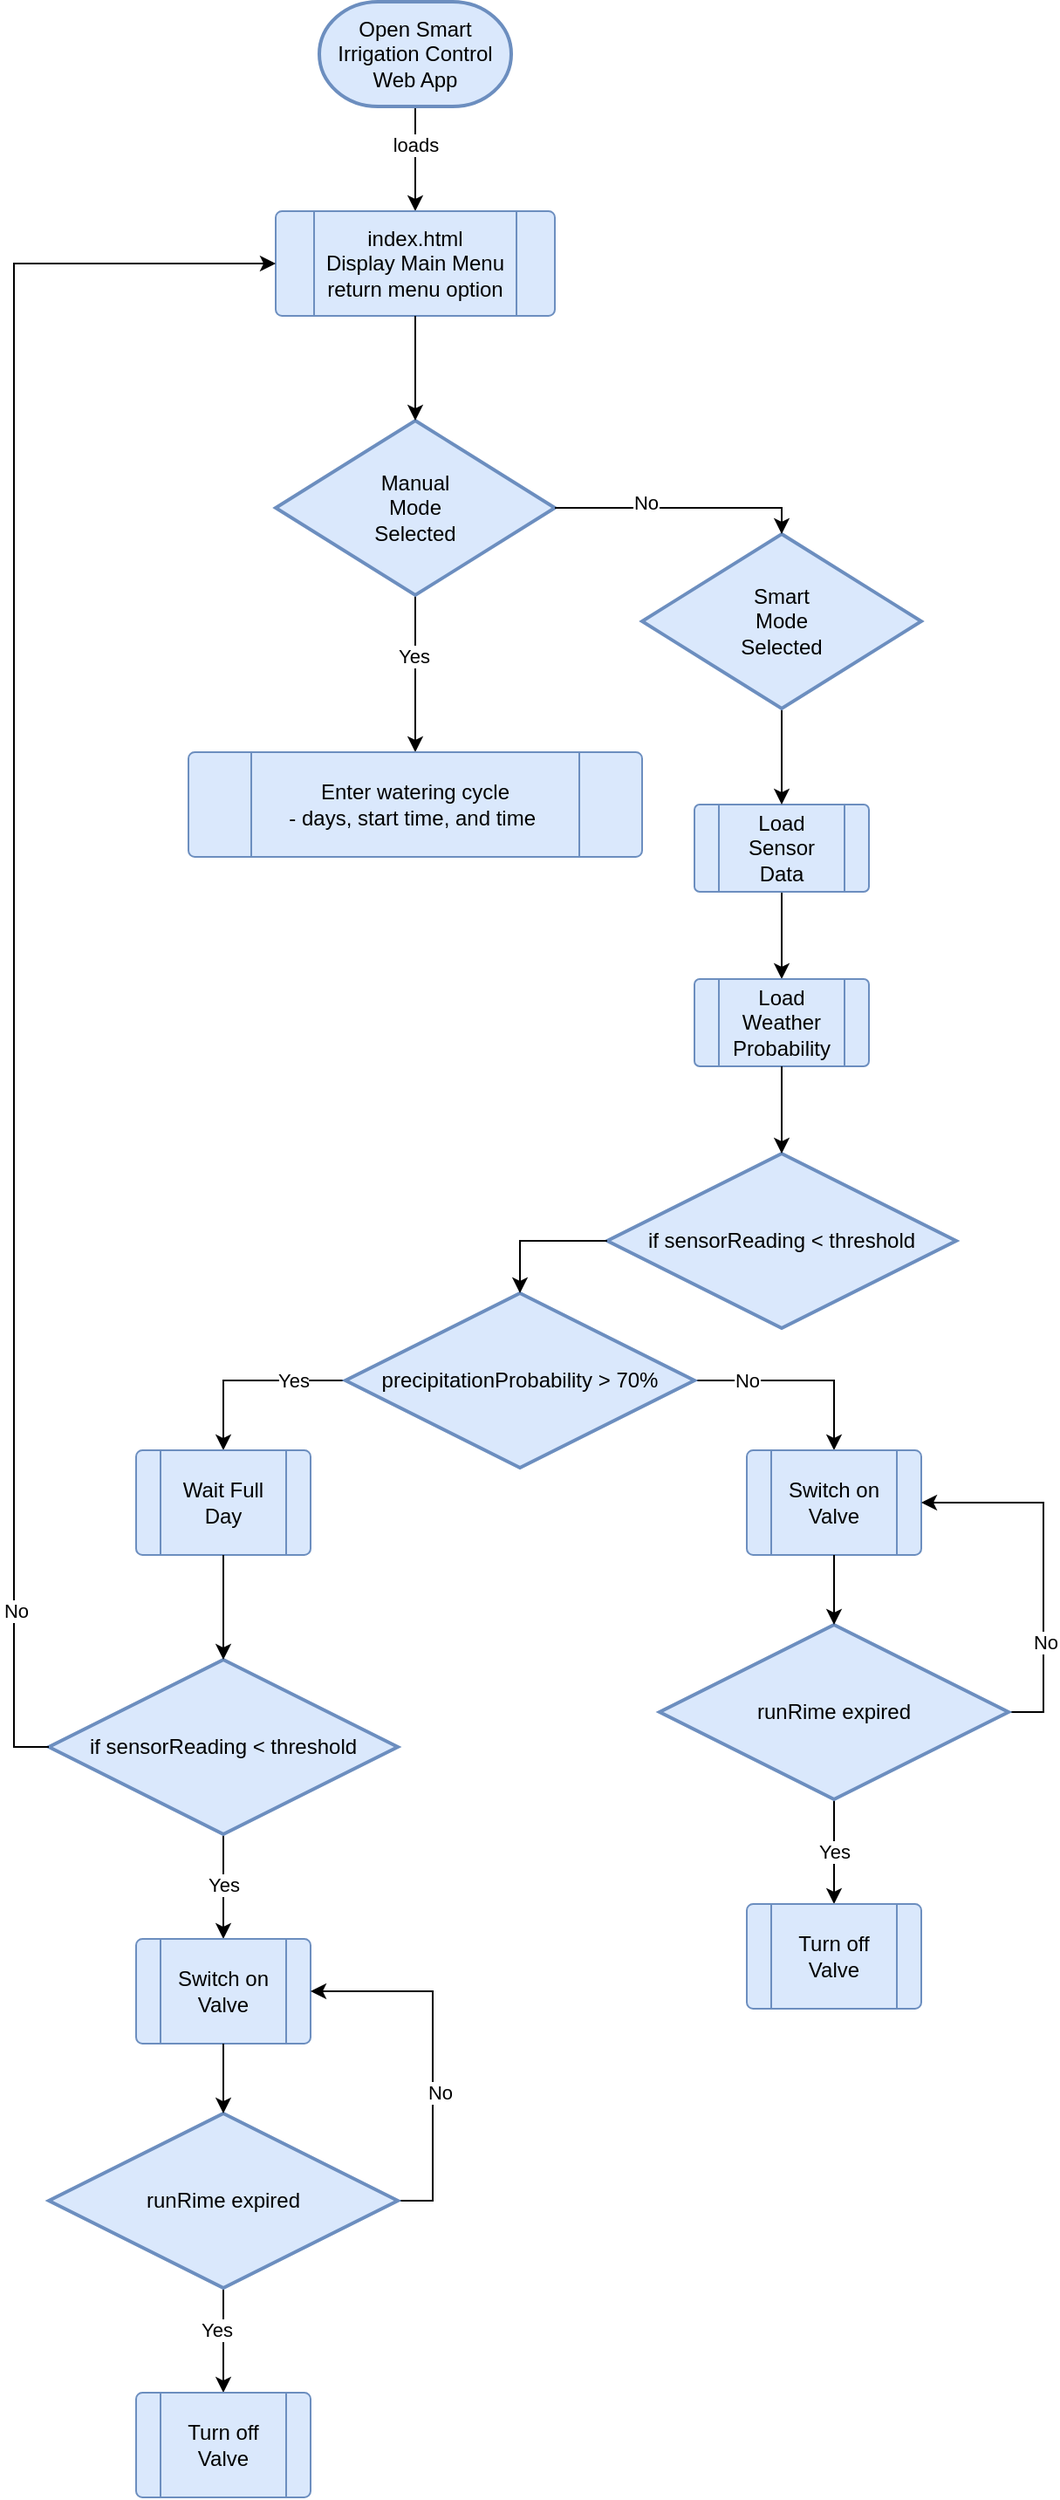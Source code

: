 <mxfile version="24.7.7">
  <diagram id="C5RBs43oDa-KdzZeNtuy" name="Page-1">
    <mxGraphModel dx="2637" dy="812" grid="1" gridSize="10" guides="1" tooltips="1" connect="1" arrows="1" fold="1" page="1" pageScale="1" pageWidth="1169" pageHeight="827" background="none" math="0" shadow="0">
      <root>
        <mxCell id="WIyWlLk6GJQsqaUBKTNV-0" />
        <mxCell id="WIyWlLk6GJQsqaUBKTNV-1" parent="WIyWlLk6GJQsqaUBKTNV-0" />
        <mxCell id="lYG3xDOw-mOF29yi0zcu-2" style="edgeStyle=orthogonalEdgeStyle;rounded=0;orthogonalLoop=1;jettySize=auto;html=1;exitX=0.5;exitY=1;exitDx=0;exitDy=0;exitPerimeter=0;entryX=0.5;entryY=0;entryDx=0;entryDy=0;" parent="WIyWlLk6GJQsqaUBKTNV-1" source="lYG3xDOw-mOF29yi0zcu-0" target="lYG3xDOw-mOF29yi0zcu-1" edge="1">
          <mxGeometry relative="1" as="geometry" />
        </mxCell>
        <mxCell id="lYG3xDOw-mOF29yi0zcu-5" value="loads" style="edgeLabel;html=1;align=center;verticalAlign=middle;resizable=0;points=[];" parent="lYG3xDOw-mOF29yi0zcu-2" vertex="1" connectable="0">
          <mxGeometry x="-0.278" relative="1" as="geometry">
            <mxPoint as="offset" />
          </mxGeometry>
        </mxCell>
        <mxCell id="lYG3xDOw-mOF29yi0zcu-0" value="Open Smart Irrigation Control Web App" style="strokeWidth=2;html=1;shape=mxgraph.flowchart.terminator;whiteSpace=wrap;fillColor=#dae8fc;strokeColor=#6c8ebf;" parent="WIyWlLk6GJQsqaUBKTNV-1" vertex="1">
          <mxGeometry x="-55" y="60" width="110" height="60" as="geometry" />
        </mxCell>
        <mxCell id="lYG3xDOw-mOF29yi0zcu-1" value="" style="verticalLabelPosition=bottom;verticalAlign=top;html=1;shape=process;whiteSpace=wrap;rounded=1;size=0.14;arcSize=6;fillColor=#dae8fc;strokeColor=#6c8ebf;" parent="WIyWlLk6GJQsqaUBKTNV-1" vertex="1">
          <mxGeometry x="-80" y="180" width="160" height="60" as="geometry" />
        </mxCell>
        <mxCell id="lYG3xDOw-mOF29yi0zcu-3" value="index.html&lt;div&gt;Display Main Menu&lt;/div&gt;&lt;div&gt;return menu option&lt;/div&gt;" style="text;html=1;align=center;verticalAlign=middle;whiteSpace=wrap;rounded=0;" parent="WIyWlLk6GJQsqaUBKTNV-1" vertex="1">
          <mxGeometry x="-60" y="195" width="120" height="30" as="geometry" />
        </mxCell>
        <mxCell id="lYG3xDOw-mOF29yi0zcu-48" style="edgeStyle=orthogonalEdgeStyle;rounded=0;orthogonalLoop=1;jettySize=auto;html=1;exitX=0.5;exitY=1;exitDx=0;exitDy=0;entryX=0.5;entryY=0;entryDx=0;entryDy=0;" parent="WIyWlLk6GJQsqaUBKTNV-1" source="lYG3xDOw-mOF29yi0zcu-8" target="lYG3xDOw-mOF29yi0zcu-45" edge="1">
          <mxGeometry relative="1" as="geometry" />
        </mxCell>
        <mxCell id="lYG3xDOw-mOF29yi0zcu-8" value="" style="verticalLabelPosition=bottom;verticalAlign=top;html=1;shape=process;whiteSpace=wrap;rounded=1;size=0.14;arcSize=6;fillColor=#dae8fc;strokeColor=#6c8ebf;" parent="WIyWlLk6GJQsqaUBKTNV-1" vertex="1">
          <mxGeometry x="160" y="520" width="100" height="50" as="geometry" />
        </mxCell>
        <mxCell id="lYG3xDOw-mOF29yi0zcu-11" value="Load Sensor Data" style="text;html=1;align=center;verticalAlign=middle;whiteSpace=wrap;rounded=0;" parent="WIyWlLk6GJQsqaUBKTNV-1" vertex="1">
          <mxGeometry x="180" y="530" width="60" height="30" as="geometry" />
        </mxCell>
        <mxCell id="lYG3xDOw-mOF29yi0zcu-38" style="edgeStyle=orthogonalEdgeStyle;rounded=0;orthogonalLoop=1;jettySize=auto;html=1;" parent="WIyWlLk6GJQsqaUBKTNV-1" source="lYG3xDOw-mOF29yi0zcu-21" target="lYG3xDOw-mOF29yi0zcu-36" edge="1">
          <mxGeometry relative="1" as="geometry" />
        </mxCell>
        <mxCell id="lYG3xDOw-mOF29yi0zcu-40" value="Yes" style="edgeLabel;html=1;align=center;verticalAlign=middle;resizable=0;points=[];" parent="lYG3xDOw-mOF29yi0zcu-38" vertex="1" connectable="0">
          <mxGeometry x="-0.23" y="-1" relative="1" as="geometry">
            <mxPoint as="offset" />
          </mxGeometry>
        </mxCell>
        <mxCell id="lYG3xDOw-mOF29yi0zcu-21" value="" style="strokeWidth=2;html=1;shape=mxgraph.flowchart.decision;whiteSpace=wrap;fillColor=#dae8fc;strokeColor=#6c8ebf;" parent="WIyWlLk6GJQsqaUBKTNV-1" vertex="1">
          <mxGeometry x="-80" y="300" width="160" height="100" as="geometry" />
        </mxCell>
        <mxCell id="lYG3xDOw-mOF29yi0zcu-27" value="Manual Mode Selected" style="text;html=1;align=center;verticalAlign=middle;whiteSpace=wrap;rounded=0;" parent="WIyWlLk6GJQsqaUBKTNV-1" vertex="1">
          <mxGeometry x="-30" y="335" width="60" height="30" as="geometry" />
        </mxCell>
        <mxCell id="lYG3xDOw-mOF29yi0zcu-44" style="edgeStyle=orthogonalEdgeStyle;rounded=0;orthogonalLoop=1;jettySize=auto;html=1;exitX=0.5;exitY=1;exitDx=0;exitDy=0;exitPerimeter=0;entryX=0.5;entryY=0;entryDx=0;entryDy=0;" parent="WIyWlLk6GJQsqaUBKTNV-1" source="lYG3xDOw-mOF29yi0zcu-28" target="lYG3xDOw-mOF29yi0zcu-8" edge="1">
          <mxGeometry relative="1" as="geometry" />
        </mxCell>
        <mxCell id="lYG3xDOw-mOF29yi0zcu-28" value="" style="strokeWidth=2;html=1;shape=mxgraph.flowchart.decision;whiteSpace=wrap;fillColor=#dae8fc;strokeColor=#6c8ebf;" parent="WIyWlLk6GJQsqaUBKTNV-1" vertex="1">
          <mxGeometry x="130" y="365" width="160" height="100" as="geometry" />
        </mxCell>
        <mxCell id="lYG3xDOw-mOF29yi0zcu-29" value="Smart Mode Selected" style="text;html=1;align=center;verticalAlign=middle;whiteSpace=wrap;rounded=0;" parent="WIyWlLk6GJQsqaUBKTNV-1" vertex="1">
          <mxGeometry x="180" y="400" width="60" height="30" as="geometry" />
        </mxCell>
        <mxCell id="lYG3xDOw-mOF29yi0zcu-30" style="edgeStyle=orthogonalEdgeStyle;rounded=0;orthogonalLoop=1;jettySize=auto;html=1;entryX=0.5;entryY=0;entryDx=0;entryDy=0;entryPerimeter=0;exitX=1;exitY=0.5;exitDx=0;exitDy=0;exitPerimeter=0;" parent="WIyWlLk6GJQsqaUBKTNV-1" source="lYG3xDOw-mOF29yi0zcu-21" target="lYG3xDOw-mOF29yi0zcu-28" edge="1">
          <mxGeometry relative="1" as="geometry">
            <Array as="points">
              <mxPoint x="210" y="350" />
            </Array>
          </mxGeometry>
        </mxCell>
        <mxCell id="lYG3xDOw-mOF29yi0zcu-31" value="No" style="edgeLabel;html=1;align=center;verticalAlign=middle;resizable=0;points=[];" parent="lYG3xDOw-mOF29yi0zcu-30" vertex="1" connectable="0">
          <mxGeometry x="-0.289" y="3" relative="1" as="geometry">
            <mxPoint as="offset" />
          </mxGeometry>
        </mxCell>
        <mxCell id="lYG3xDOw-mOF29yi0zcu-36" value="" style="verticalLabelPosition=bottom;verticalAlign=top;html=1;shape=process;whiteSpace=wrap;rounded=1;size=0.14;arcSize=6;fillColor=#dae8fc;strokeColor=#6c8ebf;" parent="WIyWlLk6GJQsqaUBKTNV-1" vertex="1">
          <mxGeometry x="-130" y="490" width="260" height="60" as="geometry" />
        </mxCell>
        <mxCell id="lYG3xDOw-mOF29yi0zcu-37" value="Enter watering cycle&lt;div&gt;- days, start time, and time&amp;nbsp;&lt;/div&gt;" style="text;html=1;align=center;verticalAlign=middle;whiteSpace=wrap;rounded=0;" parent="WIyWlLk6GJQsqaUBKTNV-1" vertex="1">
          <mxGeometry x="-90" y="505" width="180" height="30" as="geometry" />
        </mxCell>
        <mxCell id="lYG3xDOw-mOF29yi0zcu-43" style="edgeStyle=orthogonalEdgeStyle;rounded=0;orthogonalLoop=1;jettySize=auto;html=1;exitX=0.5;exitY=1;exitDx=0;exitDy=0;entryX=0.5;entryY=0;entryDx=0;entryDy=0;entryPerimeter=0;" parent="WIyWlLk6GJQsqaUBKTNV-1" source="lYG3xDOw-mOF29yi0zcu-1" target="lYG3xDOw-mOF29yi0zcu-21" edge="1">
          <mxGeometry relative="1" as="geometry" />
        </mxCell>
        <mxCell id="lYG3xDOw-mOF29yi0zcu-45" value="" style="verticalLabelPosition=bottom;verticalAlign=top;html=1;shape=process;whiteSpace=wrap;rounded=1;size=0.14;arcSize=6;fillColor=#dae8fc;strokeColor=#6c8ebf;" parent="WIyWlLk6GJQsqaUBKTNV-1" vertex="1">
          <mxGeometry x="160" y="620" width="100" height="50" as="geometry" />
        </mxCell>
        <mxCell id="lYG3xDOw-mOF29yi0zcu-46" value="Load Weather Probability" style="text;html=1;align=center;verticalAlign=middle;whiteSpace=wrap;rounded=0;" parent="WIyWlLk6GJQsqaUBKTNV-1" vertex="1">
          <mxGeometry x="180" y="630" width="60" height="30" as="geometry" />
        </mxCell>
        <mxCell id="lYG3xDOw-mOF29yi0zcu-49" value="if sensorReading &amp;lt; threshold" style="strokeWidth=2;html=1;shape=mxgraph.flowchart.decision;whiteSpace=wrap;fillColor=#dae8fc;strokeColor=#6c8ebf;" parent="WIyWlLk6GJQsqaUBKTNV-1" vertex="1">
          <mxGeometry x="110" y="720" width="200" height="100" as="geometry" />
        </mxCell>
        <mxCell id="lYG3xDOw-mOF29yi0zcu-50" style="edgeStyle=orthogonalEdgeStyle;rounded=0;orthogonalLoop=1;jettySize=auto;html=1;exitX=0.5;exitY=1;exitDx=0;exitDy=0;entryX=0.5;entryY=0;entryDx=0;entryDy=0;entryPerimeter=0;" parent="WIyWlLk6GJQsqaUBKTNV-1" source="lYG3xDOw-mOF29yi0zcu-45" target="lYG3xDOw-mOF29yi0zcu-49" edge="1">
          <mxGeometry relative="1" as="geometry" />
        </mxCell>
        <mxCell id="lYG3xDOw-mOF29yi0zcu-61" style="edgeStyle=orthogonalEdgeStyle;rounded=0;orthogonalLoop=1;jettySize=auto;html=1;exitX=0;exitY=0.5;exitDx=0;exitDy=0;exitPerimeter=0;entryX=0.5;entryY=0;entryDx=0;entryDy=0;" parent="WIyWlLk6GJQsqaUBKTNV-1" source="lYG3xDOw-mOF29yi0zcu-55" target="lYG3xDOw-mOF29yi0zcu-60" edge="1">
          <mxGeometry relative="1" as="geometry" />
        </mxCell>
        <mxCell id="lYG3xDOw-mOF29yi0zcu-63" value="Yes" style="edgeLabel;html=1;align=center;verticalAlign=middle;resizable=0;points=[];" parent="lYG3xDOw-mOF29yi0zcu-61" vertex="1" connectable="0">
          <mxGeometry x="-0.197" y="-3" relative="1" as="geometry">
            <mxPoint x="14" y="3" as="offset" />
          </mxGeometry>
        </mxCell>
        <mxCell id="erFtuws-bJKWrH6lEwFD-8" style="edgeStyle=orthogonalEdgeStyle;rounded=0;orthogonalLoop=1;jettySize=auto;html=1;exitX=1;exitY=0.5;exitDx=0;exitDy=0;exitPerimeter=0;entryX=0.5;entryY=0;entryDx=0;entryDy=0;" parent="WIyWlLk6GJQsqaUBKTNV-1" source="lYG3xDOw-mOF29yi0zcu-55" target="erFtuws-bJKWrH6lEwFD-3" edge="1">
          <mxGeometry relative="1" as="geometry" />
        </mxCell>
        <mxCell id="erFtuws-bJKWrH6lEwFD-10" value="No" style="edgeLabel;html=1;align=center;verticalAlign=middle;resizable=0;points=[];" parent="erFtuws-bJKWrH6lEwFD-8" vertex="1" connectable="0">
          <mxGeometry x="-0.384" y="2" relative="1" as="geometry">
            <mxPoint x="-7" y="2" as="offset" />
          </mxGeometry>
        </mxCell>
        <mxCell id="lYG3xDOw-mOF29yi0zcu-55" value="precipitationProbability &amp;gt; 70%" style="strokeWidth=2;html=1;shape=mxgraph.flowchart.decision;whiteSpace=wrap;fillColor=#dae8fc;strokeColor=#6c8ebf;" parent="WIyWlLk6GJQsqaUBKTNV-1" vertex="1">
          <mxGeometry x="-40" y="800" width="200" height="100" as="geometry" />
        </mxCell>
        <mxCell id="lYG3xDOw-mOF29yi0zcu-56" style="edgeStyle=orthogonalEdgeStyle;rounded=0;orthogonalLoop=1;jettySize=auto;html=1;exitX=0;exitY=0.5;exitDx=0;exitDy=0;exitPerimeter=0;entryX=0.5;entryY=0;entryDx=0;entryDy=0;entryPerimeter=0;" parent="WIyWlLk6GJQsqaUBKTNV-1" source="lYG3xDOw-mOF29yi0zcu-49" target="lYG3xDOw-mOF29yi0zcu-55" edge="1">
          <mxGeometry relative="1" as="geometry" />
        </mxCell>
        <mxCell id="lYG3xDOw-mOF29yi0zcu-60" value="" style="verticalLabelPosition=bottom;verticalAlign=top;html=1;shape=process;whiteSpace=wrap;rounded=1;size=0.14;arcSize=6;fillColor=#dae8fc;strokeColor=#6c8ebf;" parent="WIyWlLk6GJQsqaUBKTNV-1" vertex="1">
          <mxGeometry x="-160" y="890" width="100" height="60" as="geometry" />
        </mxCell>
        <mxCell id="erFtuws-bJKWrH6lEwFD-3" value="" style="verticalLabelPosition=bottom;verticalAlign=top;html=1;shape=process;whiteSpace=wrap;rounded=1;size=0.14;arcSize=6;fillColor=#dae8fc;strokeColor=#6c8ebf;" parent="WIyWlLk6GJQsqaUBKTNV-1" vertex="1">
          <mxGeometry x="190" y="890" width="100" height="60" as="geometry" />
        </mxCell>
        <mxCell id="erFtuws-bJKWrH6lEwFD-6" value="Wait Full Day" style="text;html=1;align=center;verticalAlign=middle;whiteSpace=wrap;rounded=0;" parent="WIyWlLk6GJQsqaUBKTNV-1" vertex="1">
          <mxGeometry x="-140" y="905" width="60" height="30" as="geometry" />
        </mxCell>
        <mxCell id="lYG3xDOw-mOF29yi0zcu-62" value="Switch on Valve" style="text;html=1;align=center;verticalAlign=middle;whiteSpace=wrap;rounded=0;" parent="WIyWlLk6GJQsqaUBKTNV-1" vertex="1">
          <mxGeometry x="210" y="905" width="60" height="30" as="geometry" />
        </mxCell>
        <mxCell id="erFtuws-bJKWrH6lEwFD-18" style="edgeStyle=orthogonalEdgeStyle;rounded=0;orthogonalLoop=1;jettySize=auto;html=1;exitX=0.5;exitY=1;exitDx=0;exitDy=0;exitPerimeter=0;entryX=0.5;entryY=0;entryDx=0;entryDy=0;" parent="WIyWlLk6GJQsqaUBKTNV-1" source="erFtuws-bJKWrH6lEwFD-7" target="erFtuws-bJKWrH6lEwFD-15" edge="1">
          <mxGeometry relative="1" as="geometry" />
        </mxCell>
        <mxCell id="erFtuws-bJKWrH6lEwFD-20" value="Yes" style="edgeLabel;html=1;align=center;verticalAlign=middle;resizable=0;points=[];" parent="erFtuws-bJKWrH6lEwFD-18" vertex="1" connectable="0">
          <mxGeometry x="-0.048" relative="1" as="geometry">
            <mxPoint as="offset" />
          </mxGeometry>
        </mxCell>
        <mxCell id="erFtuws-bJKWrH6lEwFD-7" value="if sensorReading &amp;lt; threshold" style="strokeWidth=2;html=1;shape=mxgraph.flowchart.decision;whiteSpace=wrap;fillColor=#dae8fc;strokeColor=#6c8ebf;" parent="WIyWlLk6GJQsqaUBKTNV-1" vertex="1">
          <mxGeometry x="-210" y="1010" width="200" height="100" as="geometry" />
        </mxCell>
        <mxCell id="erFtuws-bJKWrH6lEwFD-12" style="edgeStyle=orthogonalEdgeStyle;rounded=0;orthogonalLoop=1;jettySize=auto;html=1;exitX=0.5;exitY=1;exitDx=0;exitDy=0;entryX=0.5;entryY=0;entryDx=0;entryDy=0;entryPerimeter=0;" parent="WIyWlLk6GJQsqaUBKTNV-1" source="lYG3xDOw-mOF29yi0zcu-60" target="erFtuws-bJKWrH6lEwFD-7" edge="1">
          <mxGeometry relative="1" as="geometry" />
        </mxCell>
        <mxCell id="erFtuws-bJKWrH6lEwFD-15" value="" style="verticalLabelPosition=bottom;verticalAlign=top;html=1;shape=process;whiteSpace=wrap;rounded=1;size=0.14;arcSize=6;fillColor=#dae8fc;strokeColor=#6c8ebf;" parent="WIyWlLk6GJQsqaUBKTNV-1" vertex="1">
          <mxGeometry x="-160" y="1170" width="100" height="60" as="geometry" />
        </mxCell>
        <mxCell id="erFtuws-bJKWrH6lEwFD-19" value="Switch on Valve" style="text;html=1;align=center;verticalAlign=middle;whiteSpace=wrap;rounded=0;" parent="WIyWlLk6GJQsqaUBKTNV-1" vertex="1">
          <mxGeometry x="-140" y="1185" width="60" height="30" as="geometry" />
        </mxCell>
        <mxCell id="XQXjCsUHz-8XYKzKq2-o-3" style="edgeStyle=orthogonalEdgeStyle;rounded=0;orthogonalLoop=1;jettySize=auto;html=1;exitX=1;exitY=0.5;exitDx=0;exitDy=0;exitPerimeter=0;entryX=1;entryY=0.5;entryDx=0;entryDy=0;" edge="1" parent="WIyWlLk6GJQsqaUBKTNV-1" source="XQXjCsUHz-8XYKzKq2-o-1" target="erFtuws-bJKWrH6lEwFD-3">
          <mxGeometry relative="1" as="geometry" />
        </mxCell>
        <mxCell id="XQXjCsUHz-8XYKzKq2-o-4" value="No" style="edgeLabel;html=1;align=center;verticalAlign=middle;resizable=0;points=[];" vertex="1" connectable="0" parent="XQXjCsUHz-8XYKzKq2-o-3">
          <mxGeometry x="-0.248" relative="1" as="geometry">
            <mxPoint x="1" y="19" as="offset" />
          </mxGeometry>
        </mxCell>
        <mxCell id="XQXjCsUHz-8XYKzKq2-o-6" style="edgeStyle=orthogonalEdgeStyle;rounded=0;orthogonalLoop=1;jettySize=auto;html=1;exitX=0.5;exitY=1;exitDx=0;exitDy=0;exitPerimeter=0;" edge="1" parent="WIyWlLk6GJQsqaUBKTNV-1" source="XQXjCsUHz-8XYKzKq2-o-1" target="XQXjCsUHz-8XYKzKq2-o-5">
          <mxGeometry relative="1" as="geometry" />
        </mxCell>
        <mxCell id="XQXjCsUHz-8XYKzKq2-o-8" value="Yes" style="edgeLabel;html=1;align=center;verticalAlign=middle;resizable=0;points=[];" vertex="1" connectable="0" parent="XQXjCsUHz-8XYKzKq2-o-6">
          <mxGeometry x="-0.022" relative="1" as="geometry">
            <mxPoint as="offset" />
          </mxGeometry>
        </mxCell>
        <mxCell id="XQXjCsUHz-8XYKzKq2-o-1" value="runRime expired" style="strokeWidth=2;html=1;shape=mxgraph.flowchart.decision;whiteSpace=wrap;fillColor=#dae8fc;strokeColor=#6c8ebf;" vertex="1" parent="WIyWlLk6GJQsqaUBKTNV-1">
          <mxGeometry x="140" y="990" width="200" height="100" as="geometry" />
        </mxCell>
        <mxCell id="XQXjCsUHz-8XYKzKq2-o-2" style="edgeStyle=orthogonalEdgeStyle;rounded=0;orthogonalLoop=1;jettySize=auto;html=1;exitX=0.5;exitY=1;exitDx=0;exitDy=0;entryX=0.5;entryY=0;entryDx=0;entryDy=0;entryPerimeter=0;" edge="1" parent="WIyWlLk6GJQsqaUBKTNV-1" source="erFtuws-bJKWrH6lEwFD-3" target="XQXjCsUHz-8XYKzKq2-o-1">
          <mxGeometry relative="1" as="geometry" />
        </mxCell>
        <mxCell id="XQXjCsUHz-8XYKzKq2-o-5" value="" style="verticalLabelPosition=bottom;verticalAlign=top;html=1;shape=process;whiteSpace=wrap;rounded=1;size=0.14;arcSize=6;fillColor=#dae8fc;strokeColor=#6c8ebf;" vertex="1" parent="WIyWlLk6GJQsqaUBKTNV-1">
          <mxGeometry x="190" y="1150" width="100" height="60" as="geometry" />
        </mxCell>
        <mxCell id="XQXjCsUHz-8XYKzKq2-o-7" value="Turn off Valve" style="text;html=1;align=center;verticalAlign=middle;whiteSpace=wrap;rounded=0;" vertex="1" parent="WIyWlLk6GJQsqaUBKTNV-1">
          <mxGeometry x="210" y="1165" width="60" height="30" as="geometry" />
        </mxCell>
        <mxCell id="XQXjCsUHz-8XYKzKq2-o-9" style="edgeStyle=orthogonalEdgeStyle;rounded=0;orthogonalLoop=1;jettySize=auto;html=1;exitX=0;exitY=0.5;exitDx=0;exitDy=0;exitPerimeter=0;entryX=0;entryY=0.5;entryDx=0;entryDy=0;" edge="1" parent="WIyWlLk6GJQsqaUBKTNV-1" source="erFtuws-bJKWrH6lEwFD-7" target="lYG3xDOw-mOF29yi0zcu-1">
          <mxGeometry relative="1" as="geometry">
            <mxPoint x="-170" y="430" as="targetPoint" />
          </mxGeometry>
        </mxCell>
        <mxCell id="XQXjCsUHz-8XYKzKq2-o-10" value="No" style="edgeLabel;html=1;align=center;verticalAlign=middle;resizable=0;points=[];" vertex="1" connectable="0" parent="XQXjCsUHz-8XYKzKq2-o-9">
          <mxGeometry x="-0.791" relative="1" as="geometry">
            <mxPoint x="1" y="8" as="offset" />
          </mxGeometry>
        </mxCell>
        <mxCell id="XQXjCsUHz-8XYKzKq2-o-16" style="edgeStyle=orthogonalEdgeStyle;rounded=0;orthogonalLoop=1;jettySize=auto;html=1;exitX=0.5;exitY=1;exitDx=0;exitDy=0;exitPerimeter=0;entryX=0.5;entryY=0;entryDx=0;entryDy=0;" edge="1" parent="WIyWlLk6GJQsqaUBKTNV-1" source="XQXjCsUHz-8XYKzKq2-o-11" target="XQXjCsUHz-8XYKzKq2-o-14">
          <mxGeometry relative="1" as="geometry" />
        </mxCell>
        <mxCell id="XQXjCsUHz-8XYKzKq2-o-17" value="Yes" style="edgeLabel;html=1;align=center;verticalAlign=middle;resizable=0;points=[];" vertex="1" connectable="0" parent="XQXjCsUHz-8XYKzKq2-o-16">
          <mxGeometry x="-0.222" y="-4" relative="1" as="geometry">
            <mxPoint as="offset" />
          </mxGeometry>
        </mxCell>
        <mxCell id="XQXjCsUHz-8XYKzKq2-o-18" style="edgeStyle=orthogonalEdgeStyle;rounded=0;orthogonalLoop=1;jettySize=auto;html=1;exitX=1;exitY=0.5;exitDx=0;exitDy=0;exitPerimeter=0;entryX=1;entryY=0.5;entryDx=0;entryDy=0;" edge="1" parent="WIyWlLk6GJQsqaUBKTNV-1" source="XQXjCsUHz-8XYKzKq2-o-11" target="erFtuws-bJKWrH6lEwFD-15">
          <mxGeometry relative="1" as="geometry" />
        </mxCell>
        <mxCell id="XQXjCsUHz-8XYKzKq2-o-19" value="No" style="edgeLabel;html=1;align=center;verticalAlign=middle;resizable=0;points=[];" vertex="1" connectable="0" parent="XQXjCsUHz-8XYKzKq2-o-18">
          <mxGeometry x="-0.219" y="-3" relative="1" as="geometry">
            <mxPoint x="1" as="offset" />
          </mxGeometry>
        </mxCell>
        <mxCell id="XQXjCsUHz-8XYKzKq2-o-11" value="runRime expired" style="strokeWidth=2;html=1;shape=mxgraph.flowchart.decision;whiteSpace=wrap;fillColor=#dae8fc;strokeColor=#6c8ebf;" vertex="1" parent="WIyWlLk6GJQsqaUBKTNV-1">
          <mxGeometry x="-210" y="1270" width="200" height="100" as="geometry" />
        </mxCell>
        <mxCell id="XQXjCsUHz-8XYKzKq2-o-12" style="edgeStyle=orthogonalEdgeStyle;rounded=0;orthogonalLoop=1;jettySize=auto;html=1;exitX=0.5;exitY=1;exitDx=0;exitDy=0;entryX=0.5;entryY=0;entryDx=0;entryDy=0;entryPerimeter=0;" edge="1" parent="WIyWlLk6GJQsqaUBKTNV-1" source="erFtuws-bJKWrH6lEwFD-15" target="XQXjCsUHz-8XYKzKq2-o-11">
          <mxGeometry relative="1" as="geometry" />
        </mxCell>
        <mxCell id="XQXjCsUHz-8XYKzKq2-o-14" value="" style="verticalLabelPosition=bottom;verticalAlign=top;html=1;shape=process;whiteSpace=wrap;rounded=1;size=0.14;arcSize=6;fillColor=#dae8fc;strokeColor=#6c8ebf;" vertex="1" parent="WIyWlLk6GJQsqaUBKTNV-1">
          <mxGeometry x="-160" y="1430" width="100" height="60" as="geometry" />
        </mxCell>
        <mxCell id="XQXjCsUHz-8XYKzKq2-o-15" value="Turn off Valve" style="text;html=1;align=center;verticalAlign=middle;whiteSpace=wrap;rounded=0;" vertex="1" parent="WIyWlLk6GJQsqaUBKTNV-1">
          <mxGeometry x="-140" y="1445" width="60" height="30" as="geometry" />
        </mxCell>
      </root>
    </mxGraphModel>
  </diagram>
</mxfile>
